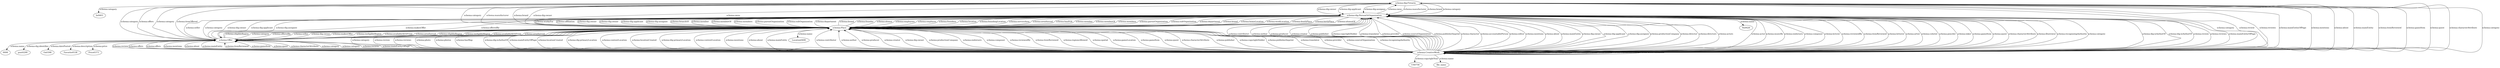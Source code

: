 digraph {
  In0403 [type=attribute_name,label=In0403]
  "schema-dig:Firearm1" [type=class_uri,label="schema-dig:Firearm"]
  No0426 [type=attribute_name,label=No0426]
  "schema-dig:PersonOrOrganization1" [type=class_uri,label="schema-dig:PersonOrOrganization"]
  US0756 [type=attribute_name,label=US0756]
  "schema:CreativeWork1" [type=class_uri,label="schema:CreativeWork"]
  file_name [type=attribute_name,label=file_name]
  post0299 [type=attribute_name,label=post0299]
  "schema:Offer1" [type=class_uri,label="schema:Offer"]
  On0398 [type=attribute_name,label=On0398]
  Favorite0538 [type=attribute_name,label=Favorite0538]
  "0006" [type=attribute_name,label="0006"]
  Price0373 [type=attribute_name,label=Price0373]
  Location0408 [type=attribute_name,label=Location0408]
  "schema:Place1" [type=class_uri,label="schema:Place"]
  "schema-dig:Firearm1" -> In0403 [label="schema:category",type=st_property_uri]
  "schema-dig:PersonOrOrganization1" -> No0426 [label="schema:name",type=st_property_uri]
  "schema:CreativeWork1" -> US0756 [label="schema:copyrightYear",type=st_property_uri]
  "schema:CreativeWork1" -> file_name [label="schema:name",type=st_property_uri]
  "schema:Offer1" -> post0299 [label="schema-dig:identifier",type=st_property_uri]
  "schema:Offer1" -> On0398 [label="schema:datePosted",type=st_property_uri]
  "schema:Offer1" -> Favorite0538 [label="schema:description",type=st_property_uri]
  "schema:Offer1" -> "0006" [label="schema:name",type=st_property_uri]
  "schema:Offer1" -> Price0373 [label="schema:price",type=st_property_uri]
  "schema:Place1" -> Location0408 [label="schema:name",type=st_property_uri]
  "schema-dig:PersonOrOrganization1" -> "schema:CreativeWork1" [label="schema-dig:isAuthorOf",type=direct_property_uri,weight=1]
  "schema:CreativeWork1" -> "schema:CreativeWork1" [label="schema:hasPart",type=direct_property_uri,weight=1]
  "schema:CreativeWork1" -> "schema:CreativeWork1" [label="schema:isPartOf",type=direct_property_uri,weight=1]
  "schema:CreativeWork1" -> "schema:CreativeWork1" [label="schema-dig:isAbstractPartOf",type=direct_property_uri,weight=1]
  "schema:CreativeWork1" -> "schema:CreativeWork1" [label="schema-dig:isCitationOf",type=direct_property_uri,weight=1]
  "schema:CreativeWork1" -> "schema:CreativeWork1" [label="schema:citation",type=direct_property_uri,weight=1]
  "schema:CreativeWork1" -> "schema:CreativeWork1" [label="schema:workExample",type=direct_property_uri,weight=1]
  "schema:CreativeWork1" -> "schema:CreativeWork1" [label="schema:exampleOfWork",type=direct_property_uri,weight=1]
  "schema:CreativeWork1" -> "schema:CreativeWork1" [label="schema:license",type=direct_property_uri,weight=1]
  "schema:CreativeWork1" -> "schema:CreativeWork1" [label="schema:translationOfWork",type=direct_property_uri,weight=1]
  "schema:CreativeWork1" -> "schema:CreativeWork1" [label="schema:workTranslation",type=direct_property_uri,weight=1]
  "schema:CreativeWork1" -> "schema:Offer1" [label="schema:offers",type=direct_property_uri,weight=1]
  "schema:CreativeWork1" -> "schema:Place1" [label="schema:locationCreated",type=direct_property_uri,weight=1]
  "schema:CreativeWork1" -> "schema:Place1" [label="schema-dig:primaryLocation",type=direct_property_uri,weight=1]
  "schema:CreativeWork1" -> "schema:Place1" [label="schema:contentLocation",type=direct_property_uri,weight=1]
  "schema:Offer1" -> "schema:Offer1" [label="schema:addOn",type=direct_property_uri,weight=1]
  "schema:Offer1" -> "schema:Place1" [label="schema:ineligibleRegion",type=direct_property_uri,weight=1]
  "schema:Offer1" -> "schema:Place1" [label="schema:availableAtOrFrom",type=direct_property_uri,weight=1]
  "schema:Offer1" -> "schema:Place1" [label="schema:areaServed",type=direct_property_uri,weight=1]
  "schema:Offer1" -> "schema:Place1" [label="schema:eligibleRegion",type=direct_property_uri,weight=1]
  "schema:Place1" -> "schema:Place1" [label="schema:containedIn",type=direct_property_uri,weight=1]
  "schema:Place1" -> "schema:Place1" [label="schema:containedInPlace",type=direct_property_uri,weight=1]
  "schema:Place1" -> "schema:Place1" [label="schema:containsPlace",type=direct_property_uri,weight=1]
  "schema-dig:Firearm1" -> "schema-dig:PersonOrOrganization1" [label="schema:manufacturer",type=inherited,weight=4]
  "schema-dig:Firearm1" -> "schema-dig:PersonOrOrganization1" [label="schema:brand",type=inherited,weight=4]
  "schema-dig:Firearm1" -> "schema-dig:PersonOrOrganization1" [label="schema:category",type=inherited,weight=4]
  "schema-dig:Firearm1" -> "schema-dig:PersonOrOrganization1" [label="schema-dig:owner",type=inherited,weight=4]
  "schema-dig:Firearm1" -> "schema-dig:PersonOrOrganization1" [label="schema-dig:applicant",type=inherited,weight=4]
  "schema-dig:Firearm1" -> "schema-dig:PersonOrOrganization1" [label="schema-dig:assignee",type=inherited,weight=4]
  "schema-dig:Firearm1" -> "schema:CreativeWork1" [label="schema:category",type=inherited,weight=4]
  "schema-dig:Firearm1" -> "schema:CreativeWork1" [label="schema:review",type=inherited,weight=4]
  "schema-dig:Firearm1" -> "schema:CreativeWork1" [label="schema:reviews",type=inherited,weight=4]
  "schema-dig:Firearm1" -> "schema:CreativeWork1" [label="schema:mainEntityOfPage",type=inherited,weight=4]
  "schema-dig:Firearm1" -> "schema:Offer1" [label="schema:offers",type=inherited,weight=4]
  "schema-dig:Firearm1" -> "schema:Offer1" [label="schema:category",type=inherited,weight=4]
  "schema-dig:Firearm1" -> "schema:Place1" [label="schema:category",type=inherited,weight=4]
  "schema-dig:Firearm1" -> "schema:Place1" [label="schema:manufacturer",type=inherited,weight=4]
  "schema-dig:Firearm1" -> "schema:Place1" [label="schema:brand",type=inherited,weight=4]
  "schema-dig:Firearm1" -> "schema:Place1" [label="schema-dig:owner",type=inherited,weight=4]
  "schema-dig:PersonOrOrganization1" -> "schema-dig:Firearm1" [label="schema:owns",type=inherited,weight=4]
  "schema-dig:PersonOrOrganization1" -> "schema:CreativeWork1" [label="schema-dig:isAuthorOf",type=inherited,weight=4]
  "schema-dig:PersonOrOrganization1" -> "schema:CreativeWork1" [label="schema:review",type=inherited,weight=4]
  "schema-dig:PersonOrOrganization1" -> "schema:CreativeWork1" [label="schema:reviews",type=inherited,weight=4]
  "schema-dig:PersonOrOrganization1" -> "schema:CreativeWork1" [label="schema:mainEntityOfPage",type=inherited,weight=4]
  "schema-dig:PersonOrOrganization1" -> "schema:Offer1" [label="schema:makesOffer",type=inherited,weight=4]
  "schema-dig:PersonOrOrganization1" -> "schema:Place1" [label="schema:location",type=inherited,weight=4]
  "schema-dig:PersonOrOrganization1" -> "schema:Place1" [label="schema:foundingLocation",type=inherited,weight=4]
  "schema-dig:PersonOrOrganization1" -> "schema:Place1" [label="schema:serviceArea",type=inherited,weight=4]
  "schema-dig:PersonOrOrganization1" -> "schema:Place1" [label="schema:areaServed",type=inherited,weight=4]
  "schema-dig:PersonOrOrganization1" -> "schema:Place1" [label="schema:hasPOS",type=inherited,weight=4]
  "schema-dig:PersonOrOrganization1" -> "schema:Place1" [label="schema:member",type=inherited,weight=4]
  "schema-dig:PersonOrOrganization1" -> "schema:Place1" [label="schema:memberOf",type=inherited,weight=4]
  "schema-dig:PersonOrOrganization1" -> "schema:Place1" [label="schema:members",type=inherited,weight=4]
  "schema-dig:PersonOrOrganization1" -> "schema:Place1" [label="schema:parentOrganization",type=inherited,weight=4]
  "schema-dig:PersonOrOrganization1" -> "schema:Place1" [label="schema:subOrganization",type=inherited,weight=4]
  "schema-dig:PersonOrOrganization1" -> "schema:Place1" [label="schema:department",type=inherited,weight=4]
  "schema-dig:PersonOrOrganization1" -> "schema:Place1" [label="schema:brand",type=inherited,weight=4]
  "schema-dig:PersonOrOrganization1" -> "schema:Place1" [label="schema:homeLocation",type=inherited,weight=4]
  "schema-dig:PersonOrOrganization1" -> "schema:Place1" [label="schema:workLocation",type=inherited,weight=4]
  "schema-dig:PersonOrOrganization1" -> "schema:Place1" [label="schema:deathPlace",type=inherited,weight=4]
  "schema-dig:PersonOrOrganization1" -> "schema:Place1" [label="schema:birthPlace",type=inherited,weight=4]
  "schema-dig:PersonOrOrganization1" -> "schema:Place1" [label="schema:alumniOf",type=inherited,weight=4]
  "schema-dig:PersonOrOrganization1" -> "schema:Place1" [label="schema:worksFor",type=inherited,weight=4]
  "schema-dig:PersonOrOrganization1" -> "schema:Place1" [label="schema:affiliation",type=inherited,weight=4]
  "schema-dig:PersonOrOrganization1" -> "schema:Place1" [label="schema-dig:owner",type=inherited,weight=4]
  "schema:CreativeWork1" -> "schema-dig:Firearm1" [label="schema:mentions",type=inherited,weight=4]
  "schema:CreativeWork1" -> "schema-dig:Firearm1" [label="schema:about",type=inherited,weight=4]
  "schema:CreativeWork1" -> "schema-dig:Firearm1" [label="schema:mainEntity",type=inherited,weight=4]
  "schema:CreativeWork1" -> "schema-dig:Firearm1" [label="schema:itemReviewed",type=inherited,weight=4]
  "schema:CreativeWork1" -> "schema-dig:Firearm1" [label="schema:gameItem",type=inherited,weight=4]
  "schema:CreativeWork1" -> "schema-dig:Firearm1" [label="schema:quest",type=inherited,weight=4]
  "schema:CreativeWork1" -> "schema-dig:Firearm1" [label="schema:characterAttribute",type=inherited,weight=4]
  "schema:CreativeWork1" -> "schema-dig:Firearm1" [label="schema:category",type=inherited,weight=4]
  "schema:CreativeWork1" -> "schema-dig:PersonOrOrganization1" [label="schema:contributor",type=inherited,weight=4]
  "schema:CreativeWork1" -> "schema-dig:PersonOrOrganization1" [label="schema:author",type=inherited,weight=4]
  "schema:CreativeWork1" -> "schema-dig:PersonOrOrganization1" [label="schema:producer",type=inherited,weight=4]
  "schema:CreativeWork1" -> "schema-dig:PersonOrOrganization1" [label="schema:creator",type=inherited,weight=4]
  "schema:CreativeWork1" -> "schema-dig:PersonOrOrganization1" [label="schema:publisher",type=inherited,weight=4]
  "schema:CreativeWork1" -> "schema-dig:PersonOrOrganization1" [label="schema:copyrightHolder",type=inherited,weight=4]
  "schema:CreativeWork1" -> "schema-dig:PersonOrOrganization1" [label="schema:translator",type=inherited,weight=4]
  "schema:CreativeWork1" -> "schema-dig:PersonOrOrganization1" [label="schema:provider",type=inherited,weight=4]
  "schema:CreativeWork1" -> "schema-dig:PersonOrOrganization1" [label="schema:sourceOrganization",type=inherited,weight=4]
  "schema:CreativeWork1" -> "schema-dig:PersonOrOrganization1" [label="schema:publisherImprint",type=inherited,weight=4]
  "schema:CreativeWork1" -> "schema-dig:PersonOrOrganization1" [label="schema:character",type=inherited,weight=4]
  "schema:CreativeWork1" -> "schema-dig:PersonOrOrganization1" [label="schema:accountablePerson",type=inherited,weight=4]
  "schema:CreativeWork1" -> "schema-dig:PersonOrOrganization1" [label="schema:editor",type=inherited,weight=4]
  "schema:CreativeWork1" -> "schema-dig:PersonOrOrganization1" [label="schema:mentions",type=inherited,weight=4]
  "schema:CreativeWork1" -> "schema-dig:PersonOrOrganization1" [label="schema:about",type=inherited,weight=4]
  "schema:CreativeWork1" -> "schema-dig:PersonOrOrganization1" [label="schema:mainEntity",type=inherited,weight=4]
  "schema:CreativeWork1" -> "schema-dig:PersonOrOrganization1" [label="schema-dig:owner",type=inherited,weight=4]
  "schema:CreativeWork1" -> "schema-dig:PersonOrOrganization1" [label="schema-dig:applicant",type=inherited,weight=4]
  "schema:CreativeWork1" -> "schema-dig:PersonOrOrganization1" [label="schema-dig:assignee",type=inherited,weight=4]
  "schema:CreativeWork1" -> "schema-dig:PersonOrOrganization1" [label="schema:productionCompany",type=inherited,weight=4]
  "schema:CreativeWork1" -> "schema-dig:PersonOrOrganization1" [label="schema:director",type=inherited,weight=4]
  "schema:CreativeWork1" -> "schema-dig:PersonOrOrganization1" [label="schema:directors",type=inherited,weight=4]
  "schema:CreativeWork1" -> "schema-dig:PersonOrOrganization1" [label="schema:actors",type=inherited,weight=4]
  "schema:CreativeWork1" -> "schema-dig:PersonOrOrganization1" [label="schema:actor",type=inherited,weight=4]
  "schema:CreativeWork1" -> "schema-dig:PersonOrOrganization1" [label="schema:musicBy",type=inherited,weight=4]
  "schema:CreativeWork1" -> "schema-dig:PersonOrOrganization1" [label="schema:endorsers",type=inherited,weight=4]
  "schema:CreativeWork1" -> "schema-dig:PersonOrOrganization1" [label="schema:composer",type=inherited,weight=4]
  "schema:CreativeWork1" -> "schema-dig:PersonOrOrganization1" [label="schema:lyricist",type=inherited,weight=4]
  "schema:CreativeWork1" -> "schema-dig:PersonOrOrganization1" [label="schema:reviewedBy",type=inherited,weight=4]
  "schema:CreativeWork1" -> "schema-dig:PersonOrOrganization1" [label="schema:itemReviewed",type=inherited,weight=4]
  "schema:CreativeWork1" -> "schema-dig:PersonOrOrganization1" [label="schema:letterer",type=inherited,weight=4]
  "schema:CreativeWork1" -> "schema-dig:PersonOrOrganization1" [label="schema:artist",type=inherited,weight=4]
  "schema:CreativeWork1" -> "schema-dig:PersonOrOrganization1" [label="schema:colorist",type=inherited,weight=4]
  "schema:CreativeWork1" -> "schema-dig:PersonOrOrganization1" [label="schema:penciler",type=inherited,weight=4]
  "schema:CreativeWork1" -> "schema-dig:PersonOrOrganization1" [label="schema:inker",type=inherited,weight=4]
  "schema:CreativeWork1" -> "schema-dig:PersonOrOrganization1" [label="schema:gameItem",type=inherited,weight=4]
  "schema:CreativeWork1" -> "schema-dig:PersonOrOrganization1" [label="schema:quest",type=inherited,weight=4]
  "schema:CreativeWork1" -> "schema-dig:PersonOrOrganization1" [label="schema:characterAttribute",type=inherited,weight=4]
  "schema:CreativeWork1" -> "schema-dig:PersonOrOrganization1" [label="schema:illustrator",type=inherited,weight=4]
  "schema:CreativeWork1" -> "schema-dig:PersonOrOrganization1" [label="schema:recognizingAuthority",type=inherited,weight=4]
  "schema:CreativeWork1" -> "schema-dig:PersonOrOrganization1" [label="schema:category",type=inherited,weight=4]
  "schema:CreativeWork1" -> "schema:Offer1" [label="schema:offers",type=inherited,weight=4]
  "schema:CreativeWork1" -> "schema:Offer1" [label="schema:mentions",type=inherited,weight=4]
  "schema:CreativeWork1" -> "schema:Offer1" [label="schema:about",type=inherited,weight=4]
  "schema:CreativeWork1" -> "schema:Offer1" [label="schema:mainEntity",type=inherited,weight=4]
  "schema:CreativeWork1" -> "schema:Offer1" [label="schema:itemReviewed",type=inherited,weight=4]
  "schema:CreativeWork1" -> "schema:Offer1" [label="schema:gameItem",type=inherited,weight=4]
  "schema:CreativeWork1" -> "schema:Offer1" [label="schema:quest",type=inherited,weight=4]
  "schema:CreativeWork1" -> "schema:Offer1" [label="schema:characterAttribute",type=inherited,weight=4]
  "schema:CreativeWork1" -> "schema:Offer1" [label="schema:category",type=inherited,weight=4]
  "schema:CreativeWork1" -> "schema:Place1" [label="schema:locationCreated",type=inherited,weight=4]
  "schema:CreativeWork1" -> "schema:Place1" [label="schema-dig:primaryLocation",type=inherited,weight=4]
  "schema:CreativeWork1" -> "schema:Place1" [label="schema:contentLocation",type=inherited,weight=4]
  "schema:CreativeWork1" -> "schema:Place1" [label="schema:mentions",type=inherited,weight=4]
  "schema:CreativeWork1" -> "schema:Place1" [label="schema:about",type=inherited,weight=4]
  "schema:CreativeWork1" -> "schema:Place1" [label="schema:mainEntity",type=inherited,weight=4]
  "schema:CreativeWork1" -> "schema:Place1" [label="schema:contributor",type=inherited,weight=4]
  "schema:CreativeWork1" -> "schema:Place1" [label="schema:author",type=inherited,weight=4]
  "schema:CreativeWork1" -> "schema:Place1" [label="schema:producer",type=inherited,weight=4]
  "schema:CreativeWork1" -> "schema:Place1" [label="schema:creator",type=inherited,weight=4]
  "schema:CreativeWork1" -> "schema:Place1" [label="schema:publisher",type=inherited,weight=4]
  "schema:CreativeWork1" -> "schema:Place1" [label="schema:copyrightHolder",type=inherited,weight=4]
  "schema:CreativeWork1" -> "schema:Place1" [label="schema:translator",type=inherited,weight=4]
  "schema:CreativeWork1" -> "schema:Place1" [label="schema:provider",type=inherited,weight=4]
  "schema:CreativeWork1" -> "schema:Place1" [label="schema:sourceOrganization",type=inherited,weight=4]
  "schema:CreativeWork1" -> "schema:Place1" [label="schema:publisherImprint",type=inherited,weight=4]
  "schema:CreativeWork1" -> "schema:Place1" [label="schema-dig:owner",type=inherited,weight=4]
  "schema:CreativeWork1" -> "schema:Place1" [label="schema:productionCompany",type=inherited,weight=4]
  "schema:CreativeWork1" -> "schema:Place1" [label="schema:endorsers",type=inherited,weight=4]
  "schema:CreativeWork1" -> "schema:Place1" [label="schema:composer",type=inherited,weight=4]
  "schema:CreativeWork1" -> "schema:Place1" [label="schema:reviewedBy",type=inherited,weight=4]
  "schema:CreativeWork1" -> "schema:Place1" [label="schema:itemReviewed",type=inherited,weight=4]
  "schema:CreativeWork1" -> "schema:Place1" [label="schema:regionsAllowed",type=inherited,weight=4]
  "schema:CreativeWork1" -> "schema:Place1" [label="schema:spatial",type=inherited,weight=4]
  "schema:CreativeWork1" -> "schema:Place1" [label="schema:gameLocation",type=inherited,weight=4]
  "schema:CreativeWork1" -> "schema:Place1" [label="schema:gameItem",type=inherited,weight=4]
  "schema:CreativeWork1" -> "schema:Place1" [label="schema:quest",type=inherited,weight=4]
  "schema:CreativeWork1" -> "schema:Place1" [label="schema:characterAttribute",type=inherited,weight=4]
  "schema:CreativeWork1" -> "schema:Place1" [label="schema:recognizingAuthority",type=inherited,weight=4]
  "schema:CreativeWork1" -> "schema:Place1" [label="schema:category",type=inherited,weight=4]
  "schema:Offer1" -> "schema-dig:Firearm1" [label="schema:itemOffered",type=inherited,weight=4]
  "schema:Offer1" -> "schema-dig:Firearm1" [label="schema:category",type=inherited,weight=4]
  "schema:Offer1" -> "schema-dig:PersonOrOrganization1" [label="schema:offeredBy",type=inherited,weight=4]
  "schema:Offer1" -> "schema-dig:PersonOrOrganization1" [label="schema:seller",type=inherited,weight=4]
  "schema:Offer1" -> "schema-dig:PersonOrOrganization1" [label="schema:category",type=inherited,weight=4]
  "schema:Offer1" -> "schema-dig:PersonOrOrganization1" [label="schema-dig:owner",type=inherited,weight=4]
  "schema:Offer1" -> "schema-dig:PersonOrOrganization1" [label="schema-dig:applicant",type=inherited,weight=4]
  "schema:Offer1" -> "schema-dig:PersonOrOrganization1" [label="schema-dig:assignee",type=inherited,weight=4]
  "schema:Offer1" -> "schema:CreativeWork1" [label="schema:category",type=inherited,weight=4]
  "schema:Offer1" -> "schema:CreativeWork1" [label="schema:review",type=inherited,weight=4]
  "schema:Offer1" -> "schema:CreativeWork1" [label="schema:reviews",type=inherited,weight=4]
  "schema:Offer1" -> "schema:CreativeWork1" [label="schema:mainEntityOfPage",type=inherited,weight=4]
  "schema:Offer1" -> "schema:Place1" [label="schema:ineligibleRegion",type=inherited,weight=4]
  "schema:Offer1" -> "schema:Place1" [label="schema:availableAtOrFrom",type=inherited,weight=4]
  "schema:Offer1" -> "schema:Place1" [label="schema:areaServed",type=inherited,weight=4]
  "schema:Offer1" -> "schema:Place1" [label="schema:eligibleRegion",type=inherited,weight=4]
  "schema:Offer1" -> "schema:Place1" [label="schema:category",type=inherited,weight=4]
  "schema:Offer1" -> "schema:Place1" [label="schema:offeredBy",type=inherited,weight=4]
  "schema:Offer1" -> "schema:Place1" [label="schema:seller",type=inherited,weight=4]
  "schema:Offer1" -> "schema:Place1" [label="schema-dig:owner",type=inherited,weight=4]
  "schema:Place1" -> "schema-dig:Firearm1" [label="schema:owns",type=inherited,weight=4]
  "schema:Place1" -> "schema-dig:PersonOrOrganization1" [label="schema-dig:owner",type=inherited,weight=4]
  "schema:Place1" -> "schema-dig:PersonOrOrganization1" [label="schema-dig:applicant",type=inherited,weight=4]
  "schema:Place1" -> "schema-dig:PersonOrOrganization1" [label="schema-dig:assignee",type=inherited,weight=4]
  "schema:Place1" -> "schema-dig:PersonOrOrganization1" [label="schema:branchOf",type=inherited,weight=4]
  "schema:Place1" -> "schema-dig:PersonOrOrganization1" [label="schema:member",type=inherited,weight=4]
  "schema:Place1" -> "schema-dig:PersonOrOrganization1" [label="schema:memberOf",type=inherited,weight=4]
  "schema:Place1" -> "schema-dig:PersonOrOrganization1" [label="schema:members",type=inherited,weight=4]
  "schema:Place1" -> "schema-dig:PersonOrOrganization1" [label="schema:parentOrganization",type=inherited,weight=4]
  "schema:Place1" -> "schema-dig:PersonOrOrganization1" [label="schema:subOrganization",type=inherited,weight=4]
  "schema:Place1" -> "schema-dig:PersonOrOrganization1" [label="schema:department",type=inherited,weight=4]
  "schema:Place1" -> "schema-dig:PersonOrOrganization1" [label="schema:brand",type=inherited,weight=4]
  "schema:Place1" -> "schema-dig:PersonOrOrganization1" [label="schema:founder",type=inherited,weight=4]
  "schema:Place1" -> "schema-dig:PersonOrOrganization1" [label="schema:alumni",type=inherited,weight=4]
  "schema:Place1" -> "schema-dig:PersonOrOrganization1" [label="schema:employees",type=inherited,weight=4]
  "schema:Place1" -> "schema-dig:PersonOrOrganization1" [label="schema:employee",type=inherited,weight=4]
  "schema:Place1" -> "schema-dig:PersonOrOrganization1" [label="schema:founders",type=inherited,weight=4]
  "schema:Place1" -> "schema:CreativeWork1" [label="schema:review",type=inherited,weight=4]
  "schema:Place1" -> "schema:CreativeWork1" [label="schema:reviews",type=inherited,weight=4]
  "schema:Place1" -> "schema:CreativeWork1" [label="schema:photo",type=inherited,weight=4]
  "schema:Place1" -> "schema:CreativeWork1" [label="schema:photos",type=inherited,weight=4]
  "schema:Place1" -> "schema:CreativeWork1" [label="schema:hasMap",type=inherited,weight=4]
  "schema:Place1" -> "schema:CreativeWork1" [label="schema:mainEntityOfPage",type=inherited,weight=4]
  "schema:Place1" -> "schema:CreativeWork1" [label="schema-dig:isAuthorOf",type=inherited,weight=4]
  "schema:Place1" -> "schema:Offer1" [label="schema:makesOffer",type=inherited,weight=4]
}
